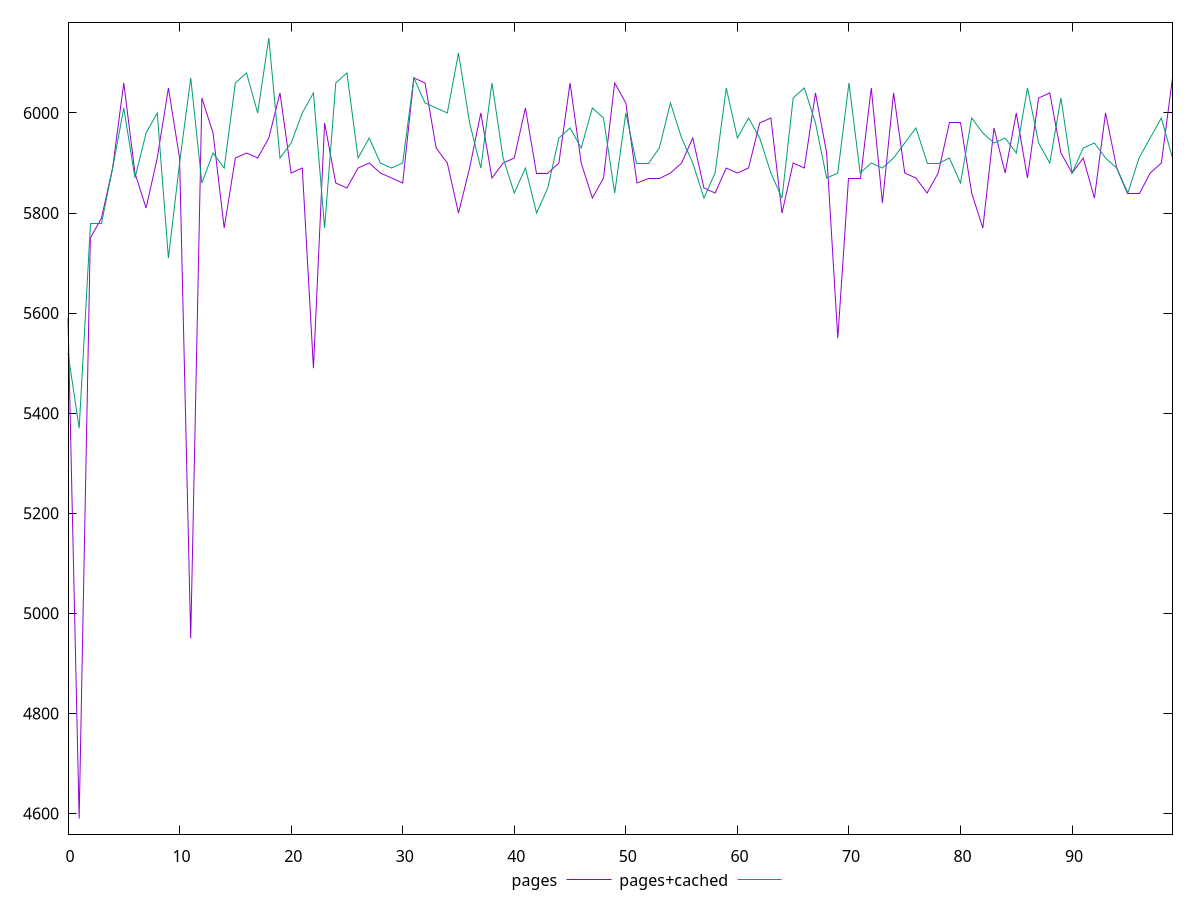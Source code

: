 reset

$pages <<EOF
0 5590
1 4590
2 5750
3 5790
4 5890
5 6060
6 5880
7 5810
8 5910
9 6050
10 5910
11 4950
12 6030
13 5960
14 5770
15 5910
16 5920
17 5910
18 5950
19 6040
20 5880
21 5890
22 5490
23 5980
24 5860
25 5850
26 5890
27 5900
28 5880
29 5870
30 5860
31 6070
32 6060
33 5930
34 5900
35 5800
36 5890
37 6000
38 5870
39 5900
40 5910
41 6010
42 5880
43 5880
44 5900
45 6060
46 5900
47 5830
48 5870
49 6060
50 6020
51 5860
52 5870
53 5870
54 5880
55 5900
56 5950
57 5850
58 5840
59 5890
60 5880
61 5890
62 5980
63 5990
64 5800
65 5900
66 5890
67 6040
68 5920
69 5550
70 5870
71 5870
72 6050
73 5820
74 6040
75 5880
76 5870
77 5840
78 5880
79 5980
80 5980
81 5840
82 5770
83 5970
84 5880
85 6000
86 5870
87 6030
88 6040
89 5920
90 5880
91 5910
92 5830
93 6000
94 5890
95 5840
96 5840
97 5880
98 5900
99 6070
EOF

$pagesCached <<EOF
0 5520
1 5370
2 5780
3 5780
4 5890
5 6010
6 5870
7 5960
8 6000
9 5710
10 5900
11 6070
12 5860
13 5920
14 5890
15 6060
16 6080
17 6000
18 6150
19 5910
20 5940
21 6000
22 6040
23 5770
24 6060
25 6080
26 5910
27 5950
28 5900
29 5890
30 5900
31 6070
32 6020
33 6010
34 6000
35 6120
36 5980
37 5890
38 6060
39 5910
40 5840
41 5890
42 5800
43 5850
44 5950
45 5970
46 5930
47 6010
48 5990
49 5840
50 6000
51 5900
52 5900
53 5930
54 6020
55 5950
56 5900
57 5830
58 5880
59 6050
60 5950
61 5990
62 5950
63 5880
64 5830
65 6030
66 6050
67 5980
68 5870
69 5880
70 6060
71 5880
72 5900
73 5890
74 5910
75 5940
76 5970
77 5900
78 5900
79 5910
80 5860
81 5990
82 5960
83 5940
84 5950
85 5920
86 6050
87 5940
88 5900
89 6030
90 5880
91 5930
92 5940
93 5910
94 5890
95 5840
96 5910
97 5950
98 5990
99 5910
EOF

set key outside below
set xrange [0:99]
set yrange [4558.8:6181.2]
set trange [4558.8:6181.2]
set terminal svg size 640, 520 enhanced background rgb 'white'
set output "report_00019_2021-02-10T18-14-37.922Z//unused-javascript/comparison/line/0_vs_1.svg"

plot $pages title "pages" with line, \
     $pagesCached title "pages+cached" with line

reset
